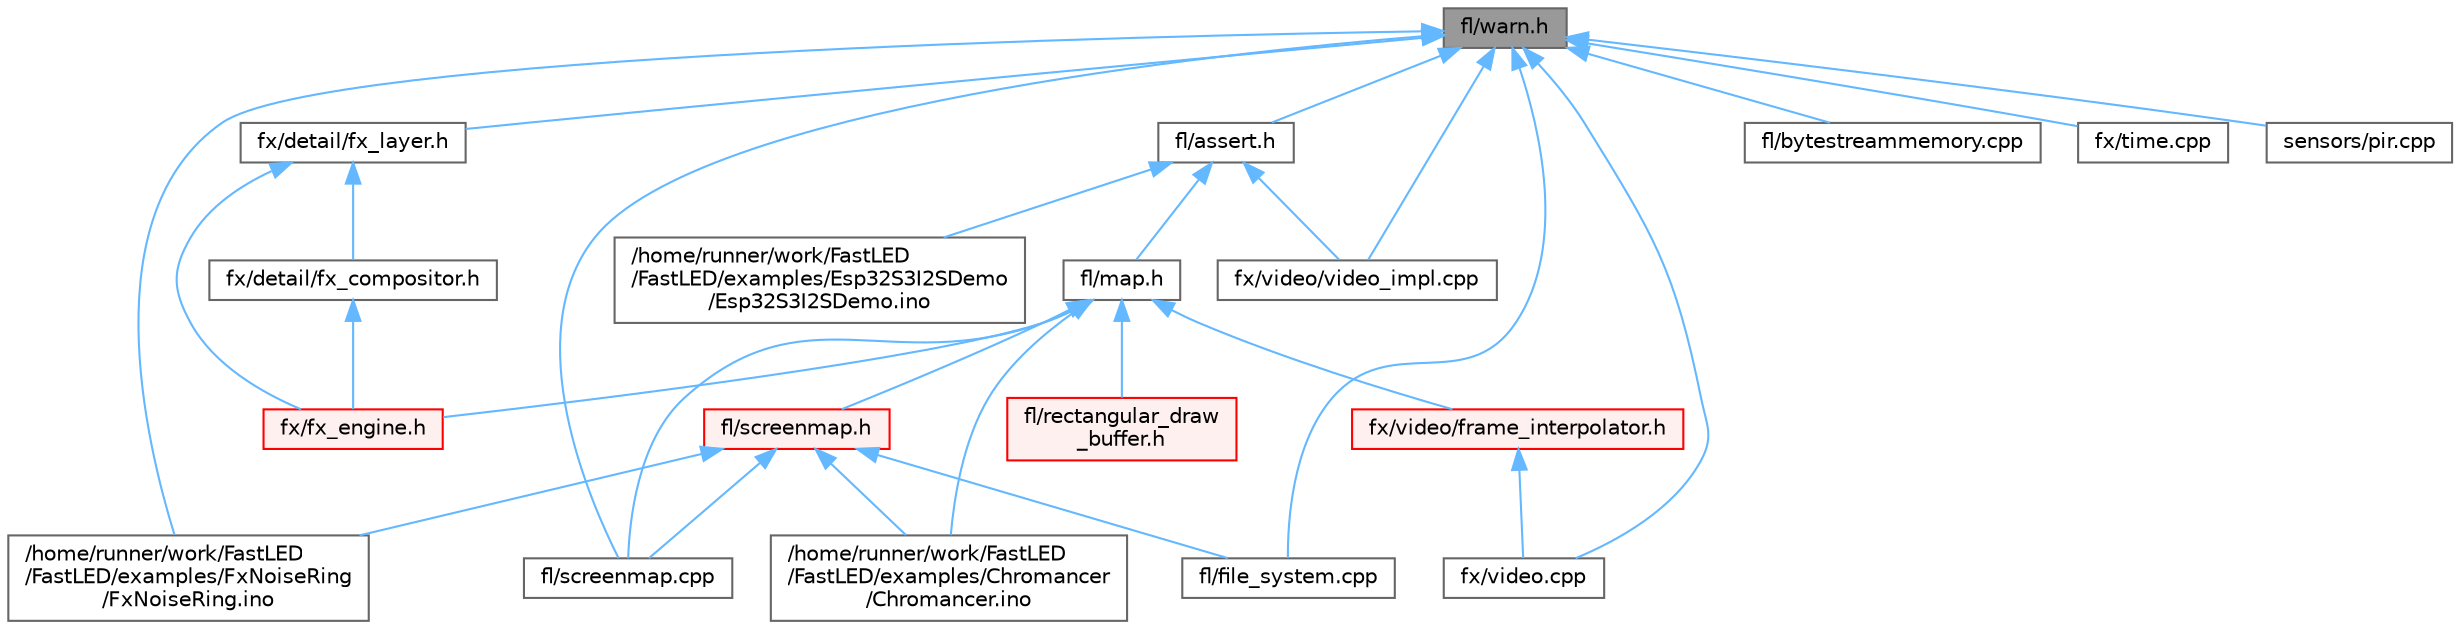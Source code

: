 digraph "fl/warn.h"
{
 // INTERACTIVE_SVG=YES
 // LATEX_PDF_SIZE
  bgcolor="transparent";
  edge [fontname=Helvetica,fontsize=10,labelfontname=Helvetica,labelfontsize=10];
  node [fontname=Helvetica,fontsize=10,shape=box,height=0.2,width=0.4];
  Node1 [id="Node000001",label="fl/warn.h",height=0.2,width=0.4,color="gray40", fillcolor="grey60", style="filled", fontcolor="black",tooltip=" "];
  Node1 -> Node2 [id="edge1_Node000001_Node000002",dir="back",color="steelblue1",style="solid",tooltip=" "];
  Node2 [id="Node000002",label="/home/runner/work/FastLED\l/FastLED/examples/FxNoiseRing\l/FxNoiseRing.ino",height=0.2,width=0.4,color="grey40", fillcolor="white", style="filled",URL="$d3/dac/_fx_noise_ring_8ino.html",tooltip=" "];
  Node1 -> Node3 [id="edge2_Node000001_Node000003",dir="back",color="steelblue1",style="solid",tooltip=" "];
  Node3 [id="Node000003",label="fl/assert.h",height=0.2,width=0.4,color="grey40", fillcolor="white", style="filled",URL="$dc/da7/assert_8h.html",tooltip=" "];
  Node3 -> Node4 [id="edge3_Node000003_Node000004",dir="back",color="steelblue1",style="solid",tooltip=" "];
  Node4 [id="Node000004",label="/home/runner/work/FastLED\l/FastLED/examples/Esp32S3I2SDemo\l/Esp32S3I2SDemo.ino",height=0.2,width=0.4,color="grey40", fillcolor="white", style="filled",URL="$db/de9/_esp32_s3_i2_s_demo_8ino.html",tooltip=" "];
  Node3 -> Node5 [id="edge4_Node000003_Node000005",dir="back",color="steelblue1",style="solid",tooltip=" "];
  Node5 [id="Node000005",label="fl/map.h",height=0.2,width=0.4,color="grey40", fillcolor="white", style="filled",URL="$dc/db7/map_8h.html",tooltip=" "];
  Node5 -> Node6 [id="edge5_Node000005_Node000006",dir="back",color="steelblue1",style="solid",tooltip=" "];
  Node6 [id="Node000006",label="/home/runner/work/FastLED\l/FastLED/examples/Chromancer\l/Chromancer.ino",height=0.2,width=0.4,color="grey40", fillcolor="white", style="filled",URL="$d1/ddb/_chromancer_8ino.html",tooltip=" "];
  Node5 -> Node7 [id="edge6_Node000005_Node000007",dir="back",color="steelblue1",style="solid",tooltip=" "];
  Node7 [id="Node000007",label="fl/rectangular_draw\l_buffer.h",height=0.2,width=0.4,color="red", fillcolor="#FFF0F0", style="filled",URL="$d9/df3/rectangular__draw__buffer_8h.html",tooltip=" "];
  Node5 -> Node9 [id="edge7_Node000005_Node000009",dir="back",color="steelblue1",style="solid",tooltip=" "];
  Node9 [id="Node000009",label="fl/screenmap.cpp",height=0.2,width=0.4,color="grey40", fillcolor="white", style="filled",URL="$d9/d6f/screenmap_8cpp.html",tooltip=" "];
  Node5 -> Node10 [id="edge8_Node000005_Node000010",dir="back",color="steelblue1",style="solid",tooltip=" "];
  Node10 [id="Node000010",label="fl/screenmap.h",height=0.2,width=0.4,color="red", fillcolor="#FFF0F0", style="filled",URL="$d7/d0d/fl_2screenmap_8h.html",tooltip=" "];
  Node10 -> Node6 [id="edge9_Node000010_Node000006",dir="back",color="steelblue1",style="solid",tooltip=" "];
  Node10 -> Node2 [id="edge10_Node000010_Node000002",dir="back",color="steelblue1",style="solid",tooltip=" "];
  Node10 -> Node125 [id="edge11_Node000010_Node000125",dir="back",color="steelblue1",style="solid",tooltip=" "];
  Node125 [id="Node000125",label="fl/file_system.cpp",height=0.2,width=0.4,color="grey40", fillcolor="white", style="filled",URL="$d4/d37/file__system_8cpp.html",tooltip=" "];
  Node10 -> Node9 [id="edge12_Node000010_Node000009",dir="back",color="steelblue1",style="solid",tooltip=" "];
  Node5 -> Node128 [id="edge13_Node000005_Node000128",dir="back",color="steelblue1",style="solid",tooltip=" "];
  Node128 [id="Node000128",label="fx/fx_engine.h",height=0.2,width=0.4,color="red", fillcolor="#FFF0F0", style="filled",URL="$d9/d3c/fx__engine_8h.html",tooltip=" "];
  Node5 -> Node130 [id="edge14_Node000005_Node000130",dir="back",color="steelblue1",style="solid",tooltip=" "];
  Node130 [id="Node000130",label="fx/video/frame_interpolator.h",height=0.2,width=0.4,color="red", fillcolor="#FFF0F0", style="filled",URL="$d3/dda/frame__interpolator_8h.html",tooltip=" "];
  Node130 -> Node131 [id="edge15_Node000130_Node000131",dir="back",color="steelblue1",style="solid",tooltip=" "];
  Node131 [id="Node000131",label="fx/video.cpp",height=0.2,width=0.4,color="grey40", fillcolor="white", style="filled",URL="$d0/d05/video_8cpp.html",tooltip=" "];
  Node3 -> Node134 [id="edge16_Node000003_Node000134",dir="back",color="steelblue1",style="solid",tooltip=" "];
  Node134 [id="Node000134",label="fx/video/video_impl.cpp",height=0.2,width=0.4,color="grey40", fillcolor="white", style="filled",URL="$d0/d7f/video__impl_8cpp.html",tooltip=" "];
  Node1 -> Node135 [id="edge17_Node000001_Node000135",dir="back",color="steelblue1",style="solid",tooltip=" "];
  Node135 [id="Node000135",label="fl/bytestreammemory.cpp",height=0.2,width=0.4,color="grey40", fillcolor="white", style="filled",URL="$de/d95/bytestreammemory_8cpp.html",tooltip=" "];
  Node1 -> Node125 [id="edge18_Node000001_Node000125",dir="back",color="steelblue1",style="solid",tooltip=" "];
  Node1 -> Node9 [id="edge19_Node000001_Node000009",dir="back",color="steelblue1",style="solid",tooltip=" "];
  Node1 -> Node136 [id="edge20_Node000001_Node000136",dir="back",color="steelblue1",style="solid",tooltip=" "];
  Node136 [id="Node000136",label="fx/detail/fx_layer.h",height=0.2,width=0.4,color="grey40", fillcolor="white", style="filled",URL="$d7/d2f/fx__layer_8h.html",tooltip=" "];
  Node136 -> Node137 [id="edge21_Node000136_Node000137",dir="back",color="steelblue1",style="solid",tooltip=" "];
  Node137 [id="Node000137",label="fx/detail/fx_compositor.h",height=0.2,width=0.4,color="grey40", fillcolor="white", style="filled",URL="$d5/d6b/fx__compositor_8h.html",tooltip=" "];
  Node137 -> Node128 [id="edge22_Node000137_Node000128",dir="back",color="steelblue1",style="solid",tooltip=" "];
  Node136 -> Node128 [id="edge23_Node000136_Node000128",dir="back",color="steelblue1",style="solid",tooltip=" "];
  Node1 -> Node138 [id="edge24_Node000001_Node000138",dir="back",color="steelblue1",style="solid",tooltip=" "];
  Node138 [id="Node000138",label="fx/time.cpp",height=0.2,width=0.4,color="grey40", fillcolor="white", style="filled",URL="$de/daf/time_8cpp.html",tooltip=" "];
  Node1 -> Node131 [id="edge25_Node000001_Node000131",dir="back",color="steelblue1",style="solid",tooltip=" "];
  Node1 -> Node134 [id="edge26_Node000001_Node000134",dir="back",color="steelblue1",style="solid",tooltip=" "];
  Node1 -> Node88 [id="edge27_Node000001_Node000088",dir="back",color="steelblue1",style="solid",tooltip=" "];
  Node88 [id="Node000088",label="sensors/pir.cpp",height=0.2,width=0.4,color="grey40", fillcolor="white", style="filled",URL="$d2/da7/pir_8cpp.html",tooltip=" "];
}
